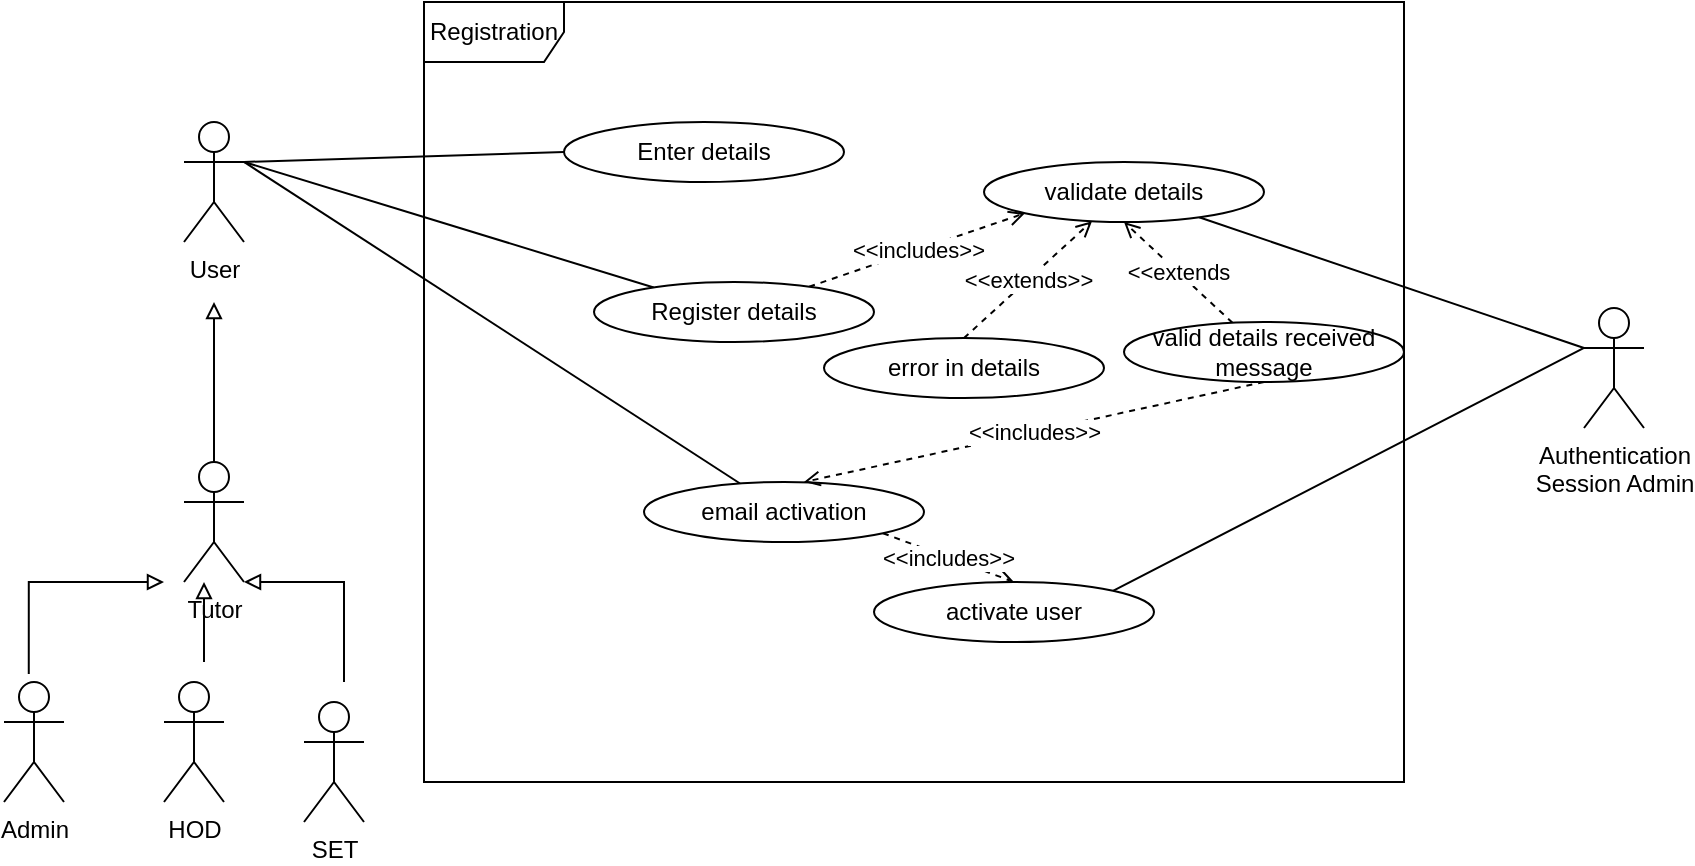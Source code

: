 <mxfile version="13.4.5" type="device"><diagram id="6a731a19-8d31-9384-78a2-239565b7b9f0" name="Page-1"><mxGraphModel dx="749" dy="556" grid="1" gridSize="10" guides="1" tooltips="1" connect="1" arrows="1" fold="1" page="1" pageScale="1" pageWidth="1169" pageHeight="827" background="none" math="0" shadow="0"><root><mxCell id="0"/><mxCell id="1" parent="0"/><mxCell id="wpwfgsYAm35-vt1TdAiA-1544" value="Registration" style="shape=umlFrame;whiteSpace=wrap;html=1;width=70;height=30;" vertex="1" parent="1"><mxGeometry x="430" y="230" width="490" height="390" as="geometry"/></mxCell><mxCell id="wpwfgsYAm35-vt1TdAiA-1550" style="rounded=0;orthogonalLoop=1;jettySize=auto;html=1;exitX=1;exitY=0.333;exitDx=0;exitDy=0;exitPerimeter=0;entryX=0;entryY=0.5;entryDx=0;entryDy=0;endArrow=none;endFill=0;" edge="1" parent="1" source="wpwfgsYAm35-vt1TdAiA-1545" target="wpwfgsYAm35-vt1TdAiA-1549"><mxGeometry relative="1" as="geometry"/></mxCell><mxCell id="wpwfgsYAm35-vt1TdAiA-1552" style="edgeStyle=none;rounded=0;orthogonalLoop=1;jettySize=auto;html=1;exitX=1;exitY=0.333;exitDx=0;exitDy=0;exitPerimeter=0;endArrow=none;endFill=0;" edge="1" parent="1" source="wpwfgsYAm35-vt1TdAiA-1545" target="wpwfgsYAm35-vt1TdAiA-1551"><mxGeometry relative="1" as="geometry"/></mxCell><mxCell id="wpwfgsYAm35-vt1TdAiA-1573" style="edgeStyle=none;rounded=0;orthogonalLoop=1;jettySize=auto;html=1;exitX=1;exitY=0.333;exitDx=0;exitDy=0;exitPerimeter=0;endArrow=none;endFill=0;" edge="1" parent="1" source="wpwfgsYAm35-vt1TdAiA-1545" target="wpwfgsYAm35-vt1TdAiA-1566"><mxGeometry relative="1" as="geometry"/></mxCell><mxCell id="wpwfgsYAm35-vt1TdAiA-1545" value="User" style="shape=umlActor;verticalLabelPosition=bottom;verticalAlign=top;html=1;" vertex="1" parent="1"><mxGeometry x="310" y="290" width="30" height="60" as="geometry"/></mxCell><mxCell id="wpwfgsYAm35-vt1TdAiA-1547" value="" style="edgeStyle=orthogonalEdgeStyle;rounded=0;orthogonalLoop=1;jettySize=auto;html=1;endArrow=block;endFill=0;" edge="1" parent="1" source="wpwfgsYAm35-vt1TdAiA-1546"><mxGeometry relative="1" as="geometry"><mxPoint x="325" y="380" as="targetPoint"/></mxGeometry></mxCell><mxCell id="wpwfgsYAm35-vt1TdAiA-1546" value="Tutor" style="shape=umlActor;verticalLabelPosition=bottom;verticalAlign=top;html=1;" vertex="1" parent="1"><mxGeometry x="310" y="460" width="30" height="60" as="geometry"/></mxCell><mxCell id="wpwfgsYAm35-vt1TdAiA-1565" value="&amp;lt;&amp;lt;includes&amp;gt;&amp;gt;" style="edgeStyle=none;rounded=0;orthogonalLoop=1;jettySize=auto;html=1;entryX=0;entryY=1;entryDx=0;entryDy=0;endArrow=open;endFill=0;dashed=1;" edge="1" parent="1" source="wpwfgsYAm35-vt1TdAiA-1551" target="wpwfgsYAm35-vt1TdAiA-1563"><mxGeometry relative="1" as="geometry"/></mxCell><mxCell id="wpwfgsYAm35-vt1TdAiA-1549" value="Enter details" style="ellipse;whiteSpace=wrap;html=1;" vertex="1" parent="1"><mxGeometry x="500" y="290" width="140" height="30" as="geometry"/></mxCell><mxCell id="wpwfgsYAm35-vt1TdAiA-1551" value="Register details" style="ellipse;whiteSpace=wrap;html=1;" vertex="1" parent="1"><mxGeometry x="515" y="370" width="140" height="30" as="geometry"/></mxCell><mxCell id="wpwfgsYAm35-vt1TdAiA-1553" value="Admin" style="shape=umlActor;verticalLabelPosition=bottom;verticalAlign=top;html=1;" vertex="1" parent="1"><mxGeometry x="220" y="570" width="30" height="60" as="geometry"/></mxCell><mxCell id="wpwfgsYAm35-vt1TdAiA-1554" value="HOD" style="shape=umlActor;verticalLabelPosition=bottom;verticalAlign=top;html=1;" vertex="1" parent="1"><mxGeometry x="300" y="570" width="30" height="60" as="geometry"/></mxCell><mxCell id="wpwfgsYAm35-vt1TdAiA-1555" value="SET" style="shape=umlActor;verticalLabelPosition=bottom;verticalAlign=top;html=1;" vertex="1" parent="1"><mxGeometry x="370" y="580" width="30" height="60" as="geometry"/></mxCell><mxCell id="wpwfgsYAm35-vt1TdAiA-1557" value="" style="edgeStyle=orthogonalEdgeStyle;rounded=0;orthogonalLoop=1;jettySize=auto;html=1;endArrow=block;endFill=0;" edge="1" parent="1"><mxGeometry relative="1" as="geometry"><mxPoint x="320" y="560" as="sourcePoint"/><mxPoint x="320" y="520" as="targetPoint"/><Array as="points"><mxPoint x="320" y="540"/><mxPoint x="320" y="540"/></Array></mxGeometry></mxCell><mxCell id="wpwfgsYAm35-vt1TdAiA-1558" value="" style="edgeStyle=orthogonalEdgeStyle;rounded=0;orthogonalLoop=1;jettySize=auto;html=1;endArrow=block;endFill=0;" edge="1" parent="1"><mxGeometry relative="1" as="geometry"><mxPoint x="390" y="570" as="sourcePoint"/><mxPoint x="340" y="520" as="targetPoint"/><Array as="points"><mxPoint x="390" y="520"/></Array></mxGeometry></mxCell><mxCell id="wpwfgsYAm35-vt1TdAiA-1560" value="" style="edgeStyle=orthogonalEdgeStyle;rounded=0;orthogonalLoop=1;jettySize=auto;html=1;endArrow=block;endFill=0;exitX=0.413;exitY=-0.066;exitDx=0;exitDy=0;exitPerimeter=0;" edge="1" parent="1" source="wpwfgsYAm35-vt1TdAiA-1553"><mxGeometry relative="1" as="geometry"><mxPoint x="330" y="570" as="sourcePoint"/><mxPoint x="300" y="520" as="targetPoint"/><Array as="points"><mxPoint x="232" y="520"/></Array></mxGeometry></mxCell><mxCell id="wpwfgsYAm35-vt1TdAiA-1564" value="" style="edgeStyle=none;rounded=0;orthogonalLoop=1;jettySize=auto;html=1;exitX=0;exitY=0.333;exitDx=0;exitDy=0;exitPerimeter=0;endArrow=none;endFill=0;" edge="1" parent="1" source="wpwfgsYAm35-vt1TdAiA-1561" target="wpwfgsYAm35-vt1TdAiA-1563"><mxGeometry relative="1" as="geometry"/></mxCell><mxCell id="wpwfgsYAm35-vt1TdAiA-1561" value="Authentication &lt;br&gt;Session Admin" style="shape=umlActor;verticalLabelPosition=bottom;verticalAlign=top;html=1;" vertex="1" parent="1"><mxGeometry x="1010" y="383" width="30" height="60" as="geometry"/></mxCell><mxCell id="wpwfgsYAm35-vt1TdAiA-1569" value="&amp;lt;&amp;lt;extends" style="edgeStyle=none;rounded=0;orthogonalLoop=1;jettySize=auto;html=1;dashed=1;endArrow=open;endFill=0;entryX=0.5;entryY=1;entryDx=0;entryDy=0;" edge="1" parent="1" source="wpwfgsYAm35-vt1TdAiA-1567" target="wpwfgsYAm35-vt1TdAiA-1563"><mxGeometry relative="1" as="geometry"/></mxCell><mxCell id="wpwfgsYAm35-vt1TdAiA-1563" value="validate details" style="ellipse;whiteSpace=wrap;html=1;" vertex="1" parent="1"><mxGeometry x="710" y="310" width="140" height="30" as="geometry"/></mxCell><mxCell id="wpwfgsYAm35-vt1TdAiA-1576" value="&amp;lt;&amp;lt;includes&amp;gt;&amp;gt;" style="edgeStyle=none;rounded=0;orthogonalLoop=1;jettySize=auto;html=1;exitX=1;exitY=1;exitDx=0;exitDy=0;entryX=0.5;entryY=0;entryDx=0;entryDy=0;endArrow=open;endFill=0;dashed=1;" edge="1" parent="1" source="wpwfgsYAm35-vt1TdAiA-1566" target="wpwfgsYAm35-vt1TdAiA-1575"><mxGeometry relative="1" as="geometry"/></mxCell><mxCell id="wpwfgsYAm35-vt1TdAiA-1566" value="email activation" style="ellipse;whiteSpace=wrap;html=1;" vertex="1" parent="1"><mxGeometry x="540" y="470" width="140" height="30" as="geometry"/></mxCell><mxCell id="wpwfgsYAm35-vt1TdAiA-1570" value="&amp;lt;&amp;lt;includes&amp;gt;&amp;gt;" style="edgeStyle=none;rounded=0;orthogonalLoop=1;jettySize=auto;html=1;exitX=0.5;exitY=1;exitDx=0;exitDy=0;dashed=1;endArrow=open;endFill=0;" edge="1" parent="1" source="wpwfgsYAm35-vt1TdAiA-1567"><mxGeometry relative="1" as="geometry"><mxPoint x="620" y="470" as="targetPoint"/></mxGeometry></mxCell><mxCell id="wpwfgsYAm35-vt1TdAiA-1567" value="valid details received message" style="ellipse;whiteSpace=wrap;html=1;" vertex="1" parent="1"><mxGeometry x="780" y="390" width="140" height="30" as="geometry"/></mxCell><mxCell id="wpwfgsYAm35-vt1TdAiA-1572" value="&amp;lt;&amp;lt;extends&amp;gt;&amp;gt;" style="edgeStyle=none;rounded=0;orthogonalLoop=1;jettySize=auto;html=1;exitX=0.5;exitY=0;exitDx=0;exitDy=0;dashed=1;endArrow=open;endFill=0;" edge="1" parent="1" source="wpwfgsYAm35-vt1TdAiA-1571" target="wpwfgsYAm35-vt1TdAiA-1563"><mxGeometry relative="1" as="geometry"/></mxCell><mxCell id="wpwfgsYAm35-vt1TdAiA-1571" value="error in details" style="ellipse;whiteSpace=wrap;html=1;" vertex="1" parent="1"><mxGeometry x="630" y="398" width="140" height="30" as="geometry"/></mxCell><mxCell id="wpwfgsYAm35-vt1TdAiA-1577" style="edgeStyle=none;rounded=0;orthogonalLoop=1;jettySize=auto;html=1;exitX=1;exitY=0;exitDx=0;exitDy=0;entryX=0;entryY=0.333;entryDx=0;entryDy=0;entryPerimeter=0;endArrow=none;endFill=0;" edge="1" parent="1" source="wpwfgsYAm35-vt1TdAiA-1575" target="wpwfgsYAm35-vt1TdAiA-1561"><mxGeometry relative="1" as="geometry"/></mxCell><mxCell id="wpwfgsYAm35-vt1TdAiA-1575" value="activate user" style="ellipse;whiteSpace=wrap;html=1;" vertex="1" parent="1"><mxGeometry x="655" y="520" width="140" height="30" as="geometry"/></mxCell></root></mxGraphModel></diagram></mxfile>